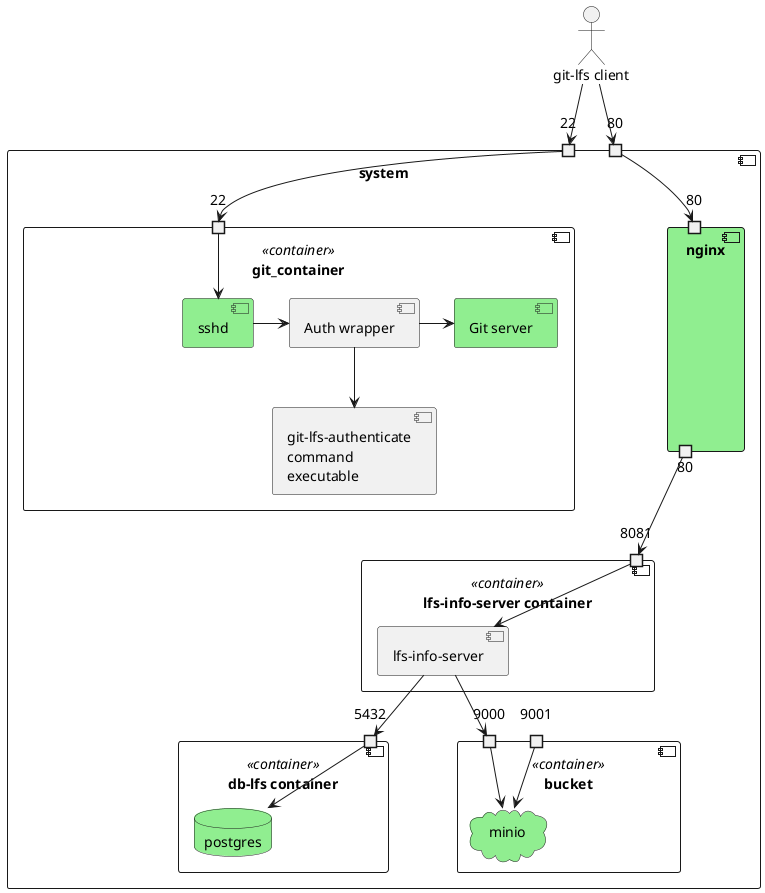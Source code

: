@startuml components_chosen_1

component system {
    portin "22" as i22
    portin "80" as i80

    component git_container <<container>> {
        portin 22

        component sshd #LightGreen
        component "Git server" as git #LightGreen
        component "Auth wrapper" as gitolite
        component "git-lfs-authenticate\ncommand\nexecutable" as git_lfs_authenticate
    }

    component "lfs-info-server container" <<container>>  {
        portin 8081

        component "lfs-info-server" as lfs_info_server
    }

    component "db-lfs container" <<container>> {
        portin 5432

        database "postgres" as postgres #LightGreen
    }

    component "bucket" <<container>> {
        portin 9000
        portin 9001

        cloud "minio" as minio #LightGreen
    }

    component "nginx" #LightGreen {
        portin "80" as p80
        portout "80" as o80
    }
}

actor "git-lfs client" as git_lfs_client

git_lfs_client --> i22
git_lfs_client --> i80

i80 --> p80

i22 --> 22
o80 --> 8081

22 --> sshd
sshd -> gitolite
gitolite -> git
gitolite --> git_lfs_authenticate

8081 --> lfs_info_server

lfs_info_server --> 5432
lfs_info_server --> 9000

5432 --> postgres
9000 --> minio
9001 --> minio

@enduml

@startuml components_chosen_2

component system {
    portin "2222" as i2222

    component backup_storage
    component backup_utility
    component logs_access
    component configuration as sys_config
    component sshd #LightGreen

    component container <<container>> #LightGreen {
        portin "*" as blank

        component logs
        component configuration
    }
}

actor "system administrator" as admin
component deployment_system

admin --> i2222

i2222 --> sshd
sys_config <- sshd
sshd --> blank
sshd -> logs_access

deployment_system --> system
logs_access --> logs
backup_utility --> container
backup_utility --> backup_storage
sshd --> backup_utility

@enduml

